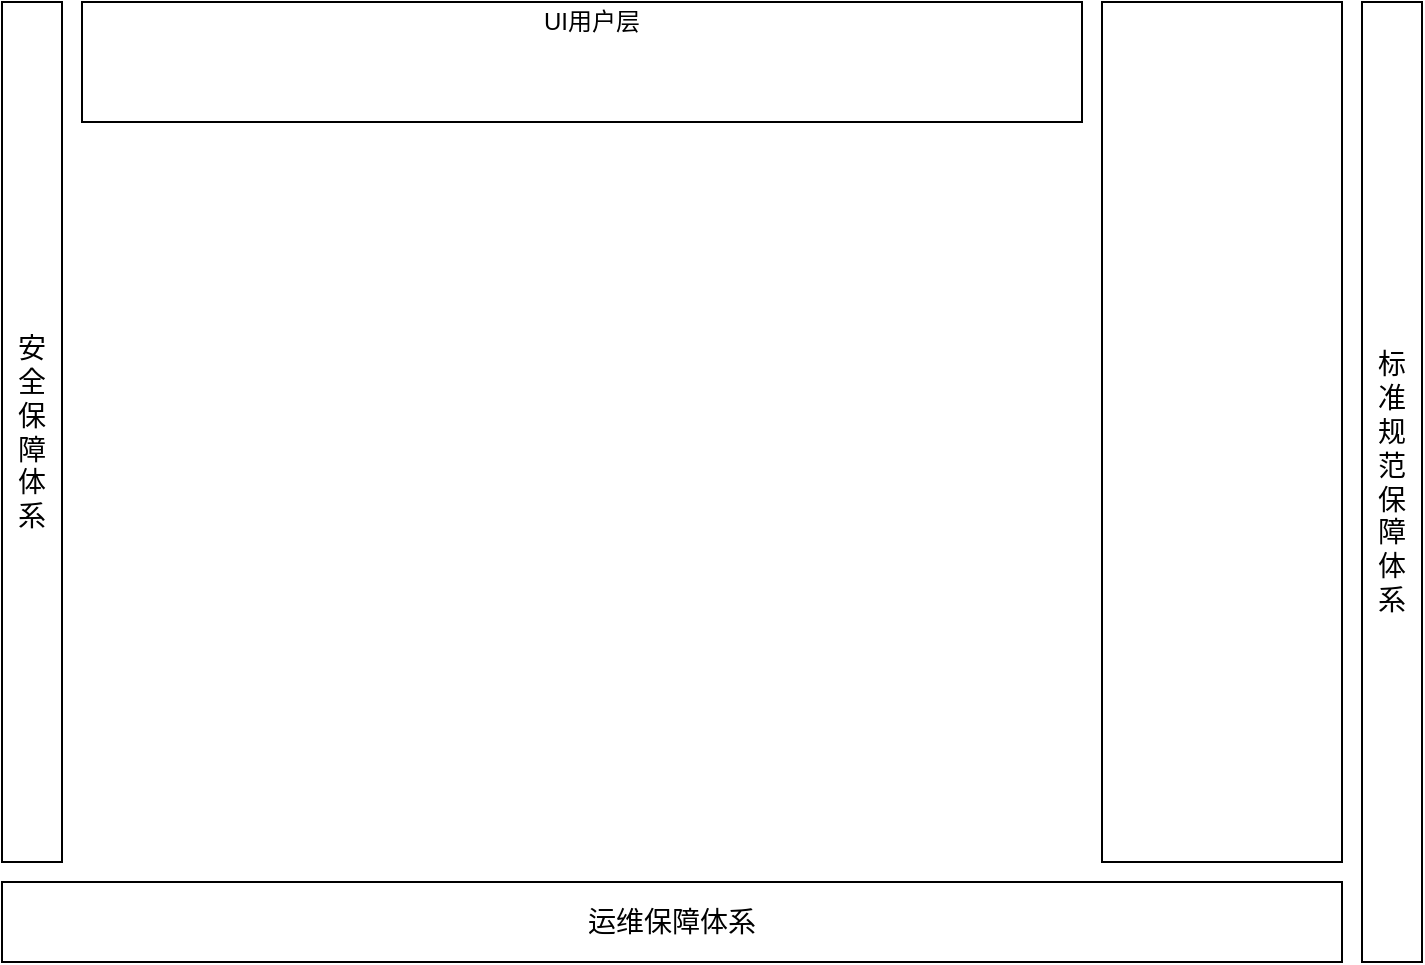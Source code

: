 <mxfile version="12.3.6" type="github" pages="1">
  <diagram id="6XqF5Jxo2gLk2P1CnMZ3" name="第 1 页">
    <mxGraphModel dx="854" dy="478" grid="1" gridSize="10" guides="1" tooltips="1" connect="1" arrows="1" fold="1" page="1" pageScale="1" pageWidth="827" pageHeight="1169" math="0" shadow="0">
      <root>
        <mxCell id="0"/>
        <mxCell id="1" parent="0"/>
        <mxCell id="cYALtAWKvASxNSb3xu1R-1" value="&lt;font style=&quot;font-size: 14px&quot;&gt;安&lt;br&gt;全&lt;br&gt;保&lt;br&gt;障&lt;br&gt;体&lt;br&gt;系&lt;/font&gt;" style="rounded=0;whiteSpace=wrap;html=1;" vertex="1" parent="1">
          <mxGeometry x="20" y="20" width="30" height="430" as="geometry"/>
        </mxCell>
        <mxCell id="cYALtAWKvASxNSb3xu1R-2" value="" style="rounded=0;whiteSpace=wrap;html=1;" vertex="1" parent="1">
          <mxGeometry x="60" y="20" width="500" height="60" as="geometry"/>
        </mxCell>
        <mxCell id="cYALtAWKvASxNSb3xu1R-3" value="" style="rounded=0;whiteSpace=wrap;html=1;" vertex="1" parent="1">
          <mxGeometry x="570" y="20" width="120" height="430" as="geometry"/>
        </mxCell>
        <mxCell id="cYALtAWKvASxNSb3xu1R-4" value="&lt;font style=&quot;font-size: 14px&quot;&gt;运维保障体系&lt;/font&gt;" style="rounded=0;whiteSpace=wrap;html=1;" vertex="1" parent="1">
          <mxGeometry x="20" y="460" width="670" height="40" as="geometry"/>
        </mxCell>
        <mxCell id="cYALtAWKvASxNSb3xu1R-5" value="&lt;font style=&quot;font-size: 14px&quot;&gt;标&lt;br&gt;准&lt;br&gt;规&lt;br&gt;范&lt;br&gt;保&lt;br&gt;障&lt;br&gt;体&lt;br&gt;系&lt;/font&gt;" style="rounded=0;whiteSpace=wrap;html=1;" vertex="1" parent="1">
          <mxGeometry x="700" y="20" width="30" height="480" as="geometry"/>
        </mxCell>
        <mxCell id="cYALtAWKvASxNSb3xu1R-6" value="UI用户层" style="text;html=1;strokeColor=none;fillColor=none;align=center;verticalAlign=middle;whiteSpace=wrap;rounded=0;" vertex="1" parent="1">
          <mxGeometry x="290" y="20" width="50" height="20" as="geometry"/>
        </mxCell>
      </root>
    </mxGraphModel>
  </diagram>
</mxfile>
